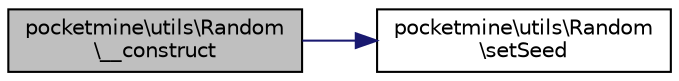 digraph "pocketmine\utils\Random\__construct"
{
 // INTERACTIVE_SVG=YES
 // LATEX_PDF_SIZE
  edge [fontname="Helvetica",fontsize="10",labelfontname="Helvetica",labelfontsize="10"];
  node [fontname="Helvetica",fontsize="10",shape=record];
  rankdir="LR";
  Node1 [label="pocketmine\\utils\\Random\l\\__construct",height=0.2,width=0.4,color="black", fillcolor="grey75", style="filled", fontcolor="black",tooltip=" "];
  Node1 -> Node2 [color="midnightblue",fontsize="10",style="solid",fontname="Helvetica"];
  Node2 [label="pocketmine\\utils\\Random\l\\setSeed",height=0.2,width=0.4,color="black", fillcolor="white", style="filled",URL="$db/dcb/classpocketmine_1_1utils_1_1_random.html#ab4684a7b04a81177bb237e145093279c",tooltip=" "];
}
